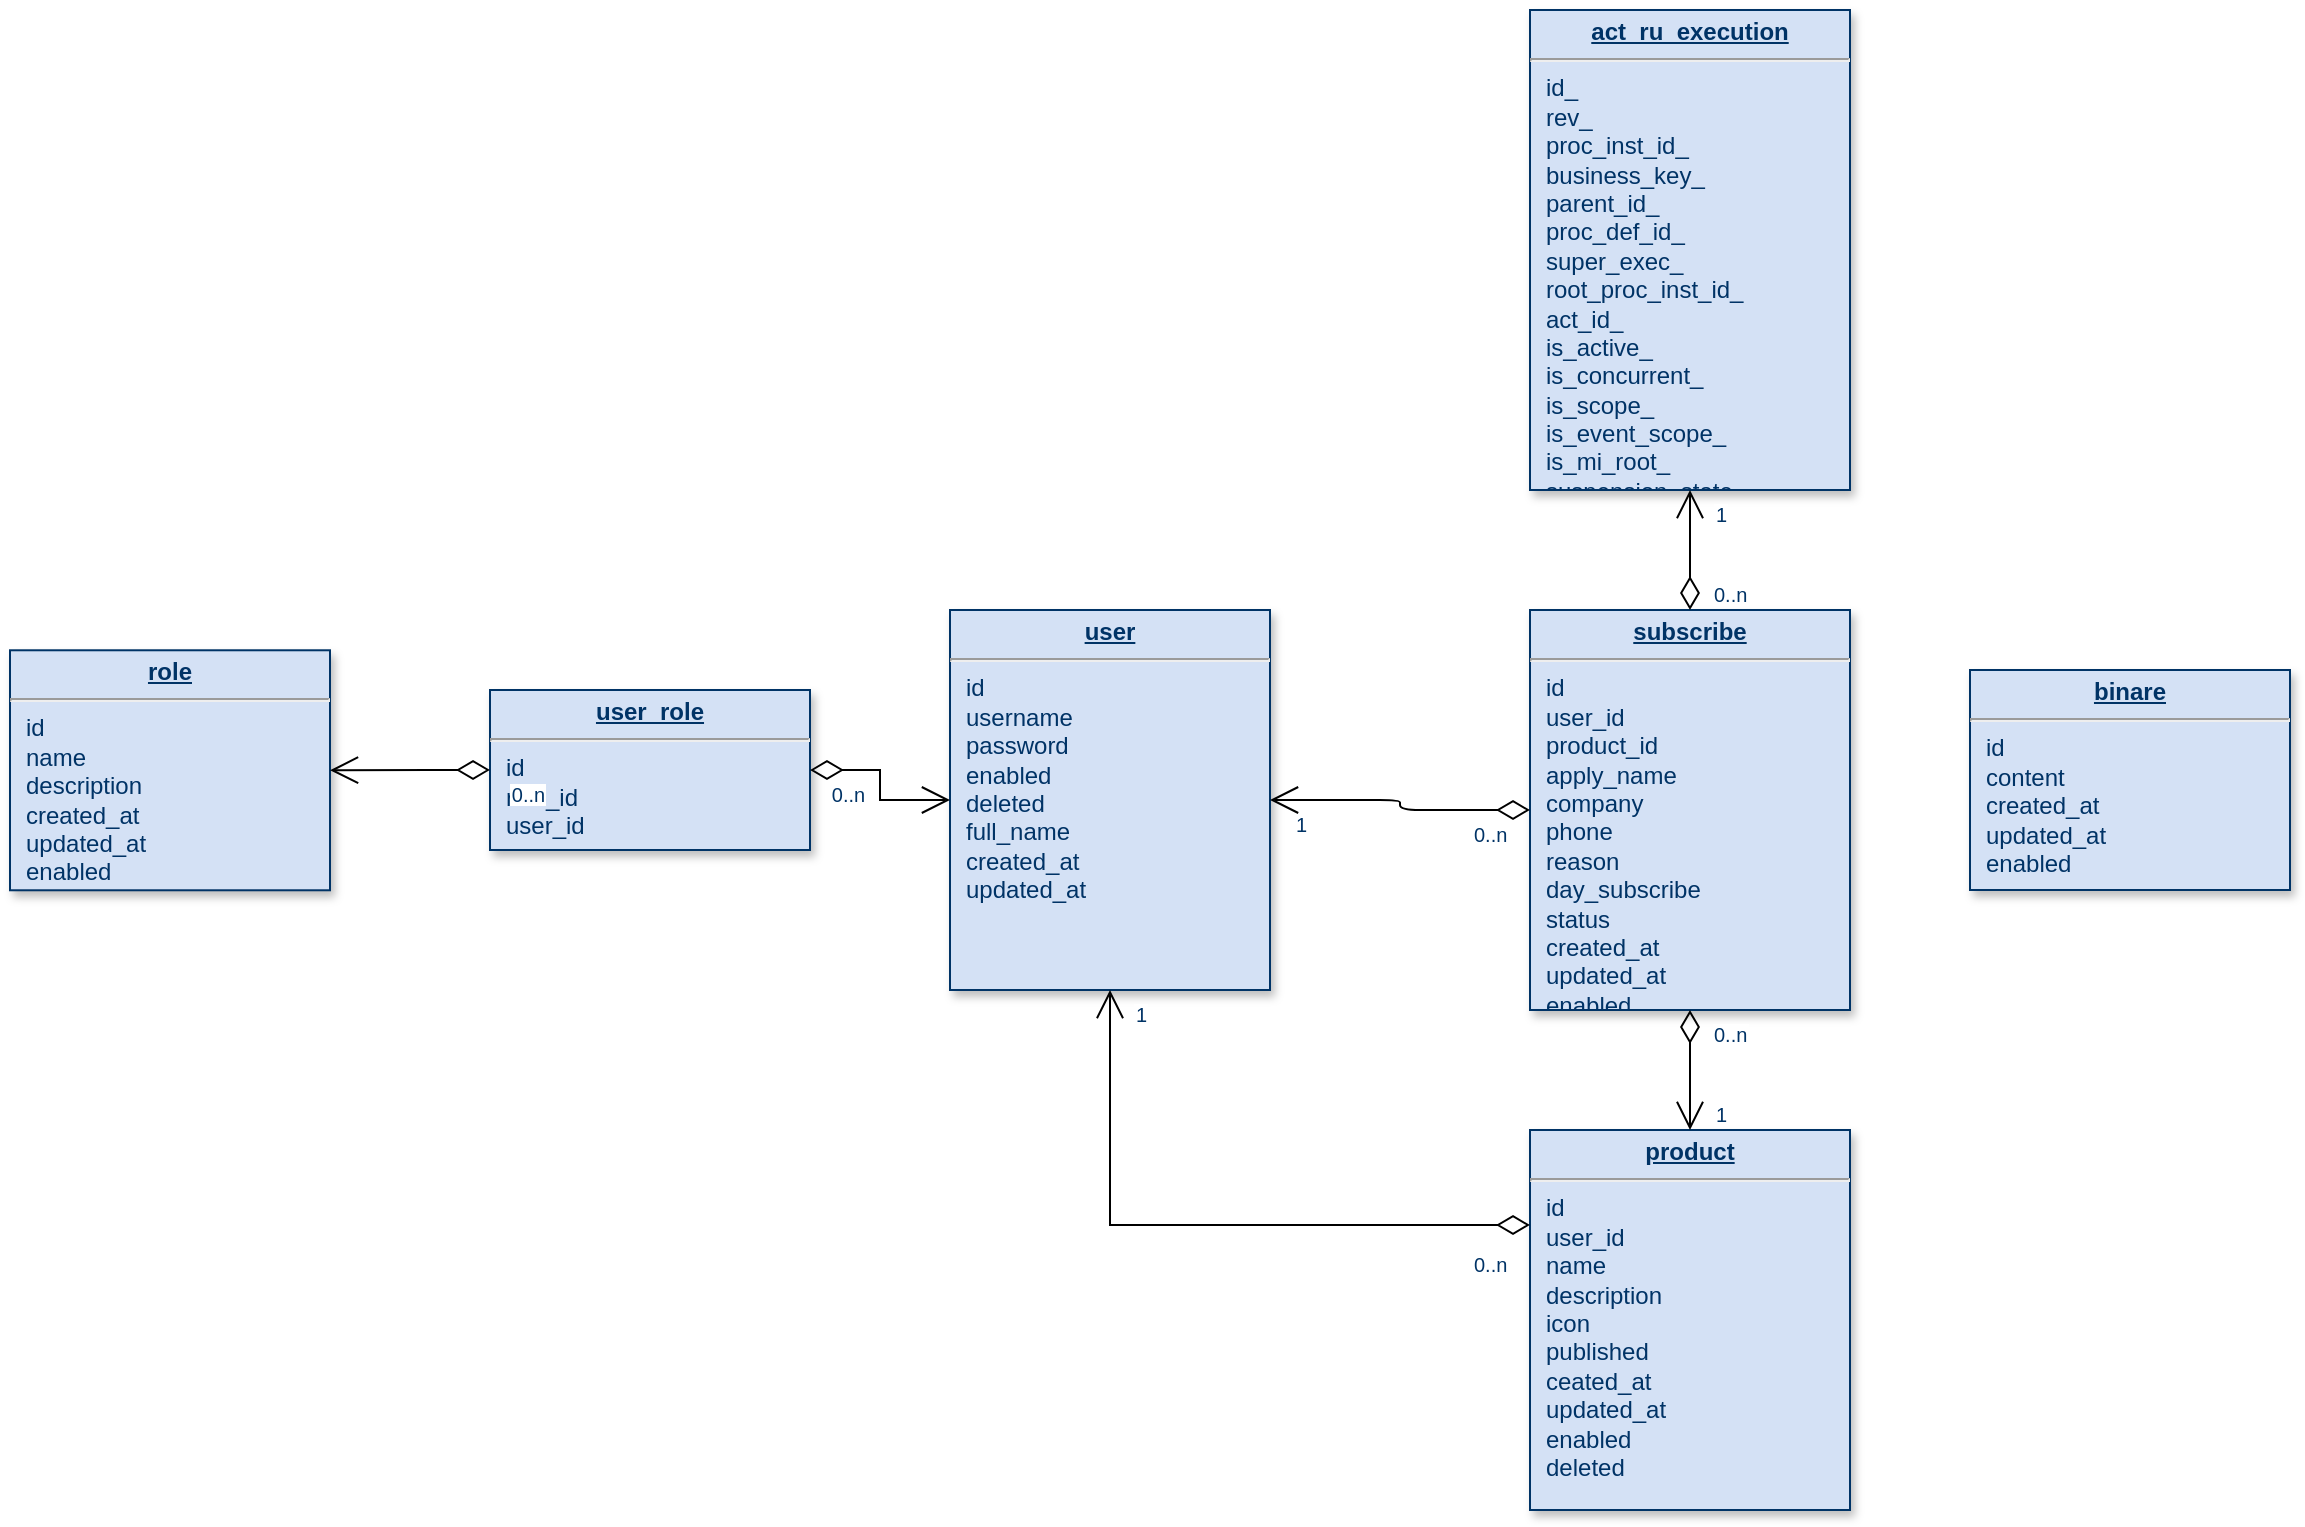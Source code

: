 <mxfile pages="1" version="11.2.4" type="github"><diagram name="Page-1" id="efa7a0a1-bf9b-a30e-e6df-94a7791c09e9"><mxGraphModel dx="1422" dy="803" grid="1" gridSize="10" guides="1" tooltips="1" connect="1" arrows="1" fold="1" page="1" pageScale="1" pageWidth="826" pageHeight="1169" background="#ffffff" math="0" shadow="0"><root><mxCell id="0"/><mxCell id="1" parent="0"/><mxCell id="19" value="&lt;p style=&quot;margin: 0px ; margin-top: 4px ; text-align: center ; text-decoration: underline&quot;&gt;&lt;strong&gt;role&lt;/strong&gt;&lt;/p&gt;&lt;hr&gt;&lt;p style=&quot;margin: 0px ; margin-left: 8px&quot;&gt;id&lt;br&gt;name&lt;/p&gt;&lt;p style=&quot;margin: 0px ; margin-left: 8px&quot;&gt;description&lt;/p&gt;&lt;p style=&quot;margin: 0px ; margin-left: 8px&quot;&gt;created_at&lt;/p&gt;&lt;p style=&quot;margin: 0px ; margin-left: 8px&quot;&gt;updated_at&lt;/p&gt;&lt;p style=&quot;margin: 0px ; margin-left: 8px&quot;&gt;enabled&lt;/p&gt;" style="verticalAlign=top;align=left;overflow=fill;fontSize=12;fontFamily=Helvetica;html=1;strokeColor=#003366;shadow=1;fillColor=#D4E1F5;fontColor=#003366" parent="1" vertex="1"><mxGeometry x="410.0" y="440.14" width="160" height="120" as="geometry"/></mxCell><mxCell id="22" value="&lt;p style=&quot;margin: 0px ; margin-top: 4px ; text-align: center ; text-decoration: underline&quot;&gt;&lt;b&gt;user&lt;/b&gt;&lt;/p&gt;&lt;hr&gt;&lt;p style=&quot;margin: 0px ; margin-left: 8px&quot;&gt;id&lt;/p&gt;&lt;p style=&quot;margin: 0px ; margin-left: 8px&quot;&gt;username&lt;/p&gt;&lt;p style=&quot;margin: 0px ; margin-left: 8px&quot;&gt;password&lt;/p&gt;&lt;p style=&quot;margin: 0px ; margin-left: 8px&quot;&gt;enabled&lt;/p&gt;&lt;p style=&quot;margin: 0px ; margin-left: 8px&quot;&gt;deleted&lt;/p&gt;&lt;p style=&quot;margin: 0px ; margin-left: 8px&quot;&gt;full_name&lt;/p&gt;&lt;p style=&quot;margin: 0px ; margin-left: 8px&quot;&gt;created_at&lt;/p&gt;&lt;p style=&quot;margin: 0px ; margin-left: 8px&quot;&gt;updated_at&lt;/p&gt;" style="verticalAlign=top;align=left;overflow=fill;fontSize=12;fontFamily=Helvetica;html=1;strokeColor=#003366;shadow=1;fillColor=#D4E1F5;fontColor=#003366" parent="1" vertex="1"><mxGeometry x="880" y="420" width="160" height="190" as="geometry"/></mxCell><mxCell id="23" value="&lt;p style=&quot;margin: 0px ; margin-top: 4px ; text-align: center ; text-decoration: underline&quot;&gt;&lt;b&gt;user_role&lt;/b&gt;&lt;/p&gt;&lt;hr&gt;&lt;p style=&quot;margin: 0px ; margin-left: 8px&quot;&gt;id&lt;/p&gt;&lt;p style=&quot;margin: 0px ; margin-left: 8px&quot;&gt;role_id&lt;/p&gt;&lt;p style=&quot;margin: 0px ; margin-left: 8px&quot;&gt;user_id&lt;/p&gt;" style="verticalAlign=top;align=left;overflow=fill;fontSize=12;fontFamily=Helvetica;html=1;strokeColor=#003366;shadow=1;fillColor=#D4E1F5;fontColor=#003366" parent="1" vertex="1"><mxGeometry x="650" y="460" width="160" height="80" as="geometry"/></mxCell><mxCell id="26" value="&lt;p style=&quot;margin: 0px ; margin-top: 4px ; text-align: center ; text-decoration: underline&quot;&gt;&lt;b&gt;product&lt;/b&gt;&lt;/p&gt;&lt;hr&gt;&lt;p style=&quot;margin: 0px ; margin-left: 8px&quot;&gt;id&lt;/p&gt;&lt;p style=&quot;margin: 0px ; margin-left: 8px&quot;&gt;user_id&lt;/p&gt;&lt;p style=&quot;margin: 0px ; margin-left: 8px&quot;&gt;name&lt;/p&gt;&lt;p style=&quot;margin: 0px ; margin-left: 8px&quot;&gt;description&lt;/p&gt;&lt;p style=&quot;margin: 0px ; margin-left: 8px&quot;&gt;icon&lt;/p&gt;&lt;p style=&quot;margin: 0px ; margin-left: 8px&quot;&gt;published&lt;/p&gt;&lt;p style=&quot;margin: 0px ; margin-left: 8px&quot;&gt;ceated_at&lt;/p&gt;&lt;p style=&quot;margin: 0px ; margin-left: 8px&quot;&gt;updated_at&lt;/p&gt;&lt;p style=&quot;margin: 0px ; margin-left: 8px&quot;&gt;enabled&lt;/p&gt;&lt;p style=&quot;margin: 0px ; margin-left: 8px&quot;&gt;deleted&lt;/p&gt;" style="verticalAlign=top;align=left;overflow=fill;fontSize=12;fontFamily=Helvetica;html=1;strokeColor=#003366;shadow=1;fillColor=#D4E1F5;fontColor=#003366" parent="1" vertex="1"><mxGeometry x="1170" y="680" width="160" height="190" as="geometry"/></mxCell><mxCell id="27" value="&lt;p style=&quot;margin: 0px ; margin-top: 4px ; text-align: center ; text-decoration: underline&quot;&gt;&lt;b&gt;subscribe&lt;/b&gt;&lt;/p&gt;&lt;hr&gt;&lt;p style=&quot;margin: 0px ; margin-left: 8px&quot;&gt;id&lt;br&gt;user_id&lt;/p&gt;&lt;p style=&quot;margin: 0px ; margin-left: 8px&quot;&gt;product_id&lt;/p&gt;&lt;p style=&quot;margin: 0px ; margin-left: 8px&quot;&gt;apply_name&lt;/p&gt;&lt;p style=&quot;margin: 0px ; margin-left: 8px&quot;&gt;company&lt;/p&gt;&lt;p style=&quot;margin: 0px ; margin-left: 8px&quot;&gt;phone&lt;/p&gt;&lt;p style=&quot;margin: 0px ; margin-left: 8px&quot;&gt;reason&lt;/p&gt;&lt;p style=&quot;margin: 0px ; margin-left: 8px&quot;&gt;day_subscribe&lt;/p&gt;&lt;p style=&quot;margin: 0px ; margin-left: 8px&quot;&gt;status&lt;/p&gt;&lt;p style=&quot;margin: 0px ; margin-left: 8px&quot;&gt;created_at&lt;/p&gt;&lt;p style=&quot;margin: 0px ; margin-left: 8px&quot;&gt;updated_at&lt;/p&gt;&lt;p style=&quot;margin: 0px ; margin-left: 8px&quot;&gt;enabled&lt;/p&gt;" style="verticalAlign=top;align=left;overflow=fill;fontSize=12;fontFamily=Helvetica;html=1;strokeColor=#003366;shadow=1;fillColor=#D4E1F5;fontColor=#003366" parent="1" vertex="1"><mxGeometry x="1170" y="420.0" width="160" height="200" as="geometry"/></mxCell><mxCell id="32" value="&lt;p style=&quot;margin: 0px ; margin-top: 4px ; text-align: center ; text-decoration: underline&quot;&gt;&lt;b&gt;binare&lt;/b&gt;&lt;/p&gt;&lt;hr&gt;&lt;p style=&quot;margin: 0px ; margin-left: 8px&quot;&gt;id&lt;/p&gt;&lt;p style=&quot;margin: 0px ; margin-left: 8px&quot;&gt;content&lt;/p&gt;&lt;p style=&quot;margin: 0px ; margin-left: 8px&quot;&gt;created_at&lt;/p&gt;&lt;p style=&quot;margin: 0px ; margin-left: 8px&quot;&gt;updated_at&lt;/p&gt;&lt;p style=&quot;margin: 0px ; margin-left: 8px&quot;&gt;enabled&lt;/p&gt;" style="verticalAlign=top;align=left;overflow=fill;fontSize=12;fontFamily=Helvetica;html=1;strokeColor=#003366;shadow=1;fillColor=#D4E1F5;fontColor=#003366" parent="1" vertex="1"><mxGeometry x="1390" y="450" width="160" height="110" as="geometry"/></mxCell><mxCell id="35" value="&lt;p style=&quot;margin: 4px 0px 0px ; text-align: center&quot;&gt;&lt;b&gt;&lt;u&gt;act_ru_execution&lt;/u&gt;&lt;/b&gt;&lt;br&gt;&lt;/p&gt;&lt;hr&gt;&lt;p style=&quot;margin: 0px ; margin-left: 8px&quot;&gt;id_&lt;/p&gt;&lt;p style=&quot;margin: 0px ; margin-left: 8px&quot;&gt;rev_&lt;/p&gt;&lt;p style=&quot;margin: 0px ; margin-left: 8px&quot;&gt;proc_inst_id_&lt;/p&gt;&lt;p style=&quot;margin: 0px ; margin-left: 8px&quot;&gt;business_key_&lt;/p&gt;&lt;p style=&quot;margin: 0px ; margin-left: 8px&quot;&gt;parent_id_&lt;/p&gt;&lt;p style=&quot;margin: 0px ; margin-left: 8px&quot;&gt;proc_def_id_&lt;/p&gt;&lt;p style=&quot;margin: 0px ; margin-left: 8px&quot;&gt;super_exec_&lt;/p&gt;&lt;p style=&quot;margin: 0px ; margin-left: 8px&quot;&gt;root_proc_inst_id_&lt;/p&gt;&lt;p style=&quot;margin: 0px ; margin-left: 8px&quot;&gt;act_id_&lt;/p&gt;&lt;p style=&quot;margin: 0px ; margin-left: 8px&quot;&gt;is_active_&lt;/p&gt;&lt;p style=&quot;margin: 0px ; margin-left: 8px&quot;&gt;is_concurrent_&lt;/p&gt;&lt;p style=&quot;margin: 0px ; margin-left: 8px&quot;&gt;is_scope_&lt;/p&gt;&lt;p style=&quot;margin: 0px ; margin-left: 8px&quot;&gt;is_event_scope_&lt;/p&gt;&lt;p style=&quot;margin: 0px ; margin-left: 8px&quot;&gt;is_mi_root_&lt;/p&gt;&lt;p style=&quot;margin: 0px ; margin-left: 8px&quot;&gt;suspension_state_&lt;/p&gt;&lt;p style=&quot;margin: 0px ; margin-left: 8px&quot;&gt;cached_ent_state_&lt;/p&gt;&lt;p style=&quot;margin: 0px ; margin-left: 8px&quot;&gt;tenant_id_&lt;/p&gt;&lt;p style=&quot;margin: 0px ; margin-left: 8px&quot;&gt;name_&lt;/p&gt;&lt;p style=&quot;margin: 0px ; margin-left: 8px&quot;&gt;start_time_&lt;/p&gt;&lt;p style=&quot;margin: 0px ; margin-left: 8px&quot;&gt;start_user_id_&lt;/p&gt;&lt;p style=&quot;margin: 0px ; margin-left: 8px&quot;&gt;lock_time_&lt;/p&gt;&lt;p style=&quot;margin: 0px ; margin-left: 8px&quot;&gt;is_count_enabled_&lt;/p&gt;&lt;p style=&quot;margin: 0px ; margin-left: 8px&quot;&gt;evt_subscr_count_&lt;/p&gt;&lt;p style=&quot;margin: 0px ; margin-left: 8px&quot;&gt;task_count_&lt;/p&gt;&lt;p style=&quot;margin: 0px ; margin-left: 8px&quot;&gt;job_count_&lt;/p&gt;&lt;p style=&quot;margin: 0px ; margin-left: 8px&quot;&gt;timer_job_count_&lt;/p&gt;&lt;p style=&quot;margin: 0px ; margin-left: 8px&quot;&gt;susp_job_count_&lt;/p&gt;&lt;p style=&quot;margin: 0px ; margin-left: 8px&quot;&gt;deadletter_job_count_&lt;/p&gt;&lt;p style=&quot;margin: 0px ; margin-left: 8px&quot;&gt;var_count_&lt;/p&gt;&lt;p style=&quot;margin: 0px ; margin-left: 8px&quot;&gt;id_link_count_&lt;/p&gt;" style="verticalAlign=top;align=left;overflow=fill;fontSize=12;fontFamily=Helvetica;html=1;strokeColor=#003366;shadow=1;fillColor=#D4E1F5;fontColor=#003366" parent="1" vertex="1"><mxGeometry x="1170" y="120" width="160" height="240" as="geometry"/></mxCell><mxCell id="45" value="" style="endArrow=open;endSize=12;startArrow=diamondThin;startSize=14;startFill=0;edgeStyle=orthogonalEdgeStyle;rounded=0" parent="1" source="23" target="22" edge="1"><mxGeometry x="519.36" y="180" as="geometry"><mxPoint x="519.36" y="180" as="sourcePoint"/><mxPoint x="679.36" y="180" as="targetPoint"/></mxGeometry></mxCell><mxCell id="46" value="0..n" style="resizable=0;align=left;verticalAlign=top;labelBackgroundColor=#ffffff;fontSize=10;strokeColor=#003366;shadow=1;fillColor=#D4E1F5;fontColor=#003366" parent="45" connectable="0" vertex="1"><mxGeometry x="-1" relative="1" as="geometry"><mxPoint x="8.92" as="offset"/></mxGeometry></mxCell><mxCell id="54" value="" style="endArrow=open;endSize=12;startArrow=diamondThin;startSize=14;startFill=0;edgeStyle=orthogonalEdgeStyle;exitX=0;exitY=0.25;rounded=0" parent="1" source="26" target="22" edge="1"><mxGeometry x="1209.36" y="170" as="geometry"><mxPoint x="1209.36" y="170" as="sourcePoint"/><mxPoint x="1369.36" y="170" as="targetPoint"/></mxGeometry></mxCell><mxCell id="55" value="0..n" style="resizable=0;align=left;verticalAlign=top;labelBackgroundColor=#ffffff;fontSize=10;strokeColor=#003366;shadow=1;fillColor=#D4E1F5;fontColor=#003366" parent="54" connectable="0" vertex="1"><mxGeometry x="-1" relative="1" as="geometry"><mxPoint x="-30" y="7.5" as="offset"/></mxGeometry></mxCell><mxCell id="56" value="1" style="resizable=0;align=right;verticalAlign=top;labelBackgroundColor=#ffffff;fontSize=10;strokeColor=#003366;shadow=1;fillColor=#D4E1F5;fontColor=#003366" parent="54" connectable="0" vertex="1"><mxGeometry x="1" relative="1" as="geometry"><mxPoint x="20" as="offset"/></mxGeometry></mxCell><mxCell id="57" value="" style="endArrow=open;endSize=12;startArrow=diamondThin;startSize=14;startFill=0;edgeStyle=orthogonalEdgeStyle" parent="1" source="27" target="26" edge="1"><mxGeometry x="1269.36" y="180" as="geometry"><mxPoint x="1269.36" y="180" as="sourcePoint"/><mxPoint x="1429.36" y="180" as="targetPoint"/></mxGeometry></mxCell><mxCell id="58" value="0..n" style="resizable=0;align=left;verticalAlign=top;labelBackgroundColor=#ffffff;fontSize=10;strokeColor=#003366;shadow=1;fillColor=#D4E1F5;fontColor=#003366" parent="57" connectable="0" vertex="1"><mxGeometry x="-1" relative="1" as="geometry"><mxPoint x="10" as="offset"/></mxGeometry></mxCell><mxCell id="59" value="1" style="resizable=0;align=right;verticalAlign=top;labelBackgroundColor=#ffffff;fontSize=10;strokeColor=#003366;shadow=1;fillColor=#D4E1F5;fontColor=#003366" parent="57" connectable="0" vertex="1"><mxGeometry x="1" relative="1" as="geometry"><mxPoint x="20" y="-20" as="offset"/></mxGeometry></mxCell><mxCell id="81" value="" style="endArrow=open;endSize=12;startArrow=diamondThin;startSize=14;startFill=0;edgeStyle=orthogonalEdgeStyle" parent="1" source="27" target="35" edge="1"><mxGeometry x="1119.36" y="540" as="geometry"><mxPoint x="1119.36" y="540" as="sourcePoint"/><mxPoint x="1279.36" y="540" as="targetPoint"/></mxGeometry></mxCell><mxCell id="82" value="0..n" style="resizable=0;align=left;verticalAlign=top;labelBackgroundColor=#ffffff;fontSize=10;strokeColor=#003366;shadow=1;fillColor=#D4E1F5;fontColor=#003366" parent="81" connectable="0" vertex="1"><mxGeometry x="-1" relative="1" as="geometry"><mxPoint x="10" y="-20" as="offset"/></mxGeometry></mxCell><mxCell id="83" value="1" style="resizable=0;align=right;verticalAlign=top;labelBackgroundColor=#ffffff;fontSize=10;strokeColor=#003366;shadow=1;fillColor=#D4E1F5;fontColor=#003366" parent="81" connectable="0" vertex="1"><mxGeometry x="1" relative="1" as="geometry"><mxPoint x="20" as="offset"/></mxGeometry></mxCell><mxCell id="84" value="" style="endArrow=open;endSize=12;startArrow=diamondThin;startSize=14;startFill=0;edgeStyle=orthogonalEdgeStyle" parent="1" source="27" target="22" edge="1"><mxGeometry x="1389.36" y="130" as="geometry"><mxPoint x="1389.36" y="130" as="sourcePoint"/><mxPoint x="1549.36" y="130" as="targetPoint"/></mxGeometry></mxCell><mxCell id="85" value="0..n" style="resizable=0;align=left;verticalAlign=top;labelBackgroundColor=#ffffff;fontSize=10;strokeColor=#003366;shadow=1;fillColor=#D4E1F5;fontColor=#003366" parent="84" connectable="0" vertex="1"><mxGeometry x="-1" relative="1" as="geometry"><mxPoint x="-30" as="offset"/></mxGeometry></mxCell><mxCell id="86" value="1" style="resizable=0;align=right;verticalAlign=top;labelBackgroundColor=#ffffff;fontSize=10;strokeColor=#003366;shadow=1;fillColor=#D4E1F5;fontColor=#003366" parent="84" connectable="0" vertex="1"><mxGeometry x="1" relative="1" as="geometry"><mxPoint x="20" y="2.728e-13" as="offset"/></mxGeometry></mxCell><mxCell id="NApSLv_enQEYS-NjGVGo-114" value="" style="endArrow=open;endSize=12;startArrow=diamondThin;startSize=14;startFill=0;edgeStyle=orthogonalEdgeStyle;rounded=0;entryX=1;entryY=0.5;entryDx=0;entryDy=0;exitX=0;exitY=0.5;exitDx=0;exitDy=0;" parent="1" source="23" target="19" edge="1"><mxGeometry x="349.36" y="350" as="geometry"><mxPoint x="610.08" y="660" as="sourcePoint"/><mxPoint x="710" y="670" as="targetPoint"/><Array as="points"><mxPoint x="620" y="500"/></Array></mxGeometry></mxCell><mxCell id="NApSLv_enQEYS-NjGVGo-115" value="0..n" style="resizable=0;align=left;verticalAlign=top;labelBackgroundColor=#ffffff;fontSize=10;strokeColor=#003366;shadow=1;fillColor=#D4E1F5;fontColor=#003366" parent="NApSLv_enQEYS-NjGVGo-114" connectable="0" vertex="1"><mxGeometry x="-1" relative="1" as="geometry"><mxPoint x="8.92" as="offset"/></mxGeometry></mxCell></root></mxGraphModel></diagram></mxfile>
